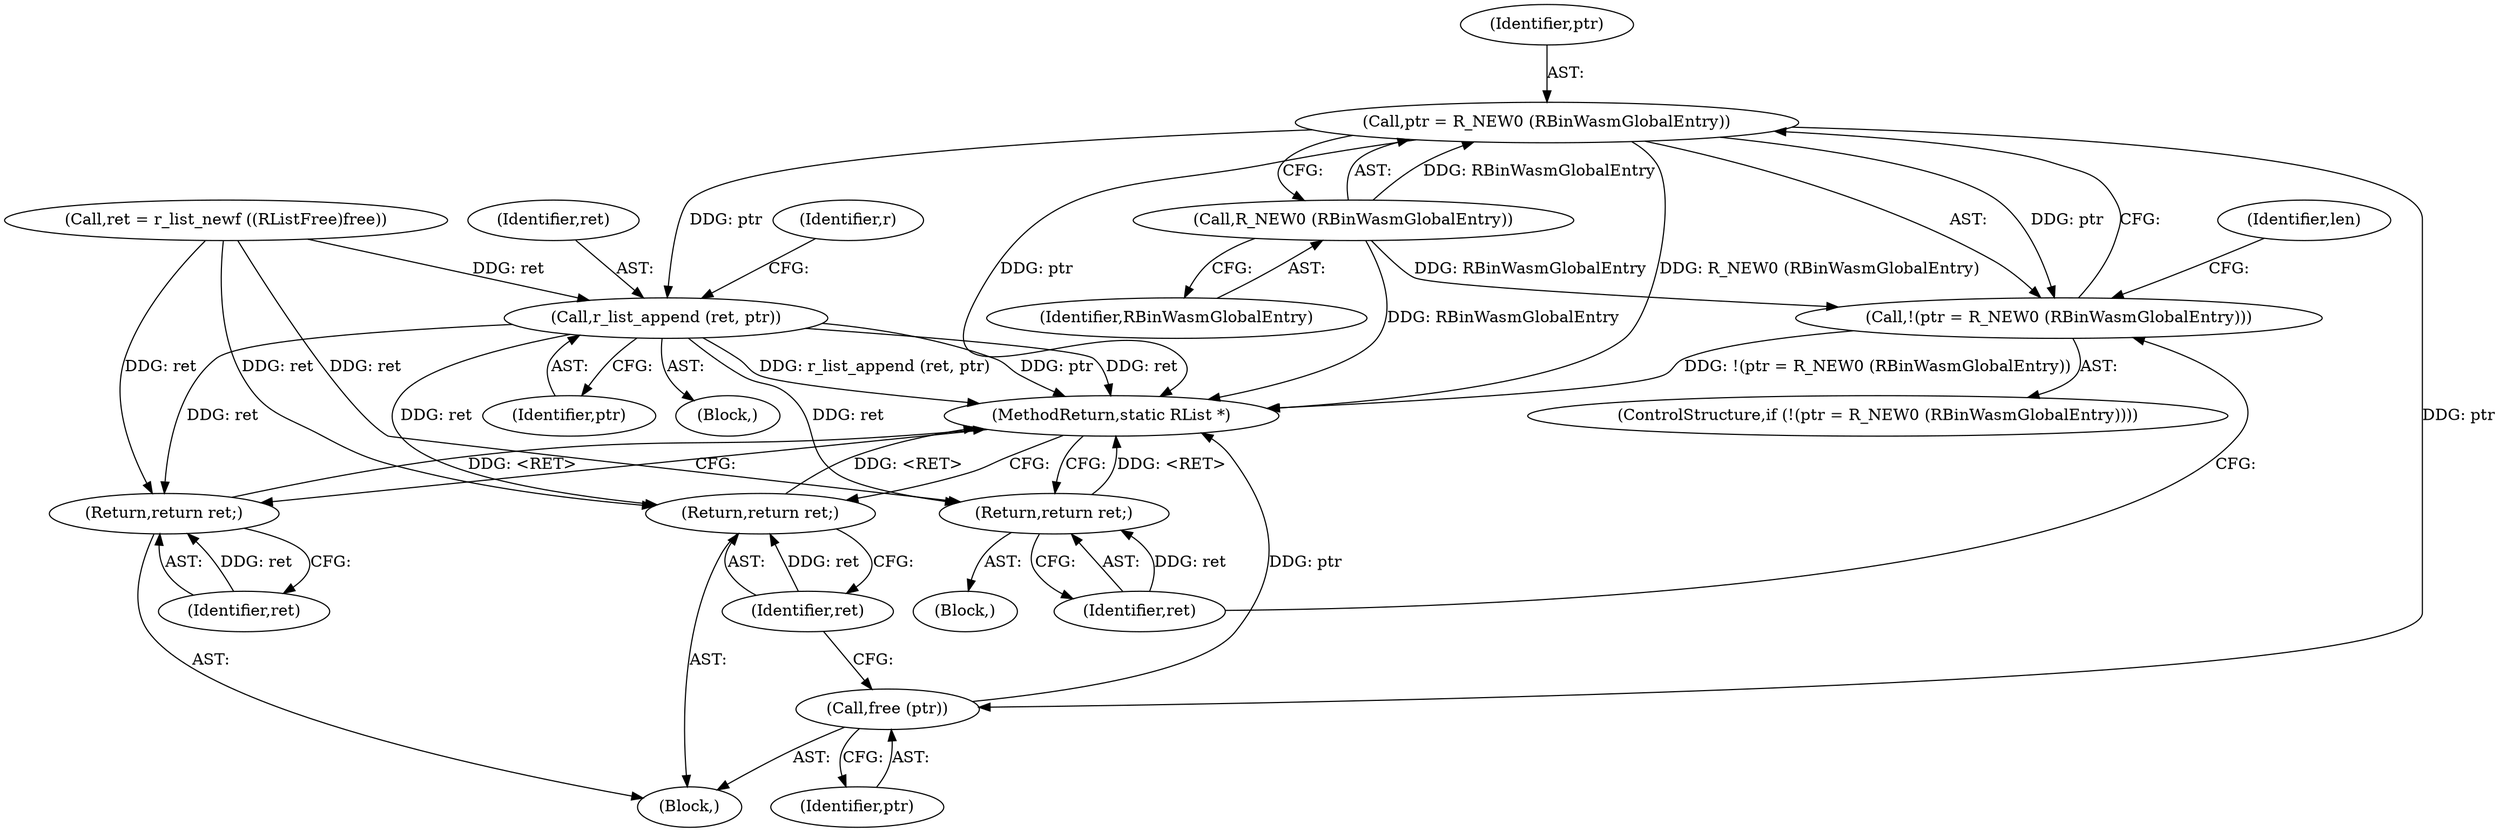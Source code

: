 digraph "0_radare2_d2632f6483a3ceb5d8e0a5fb11142c51c43978b4_2@pointer" {
"1000191" [label="(Call,ptr = R_NEW0 (RBinWasmGlobalEntry))"];
"1000193" [label="(Call,R_NEW0 (RBinWasmGlobalEntry))"];
"1000190" [label="(Call,!(ptr = R_NEW0 (RBinWasmGlobalEntry)))"];
"1000267" [label="(Call,r_list_append (ret, ptr))"];
"1000196" [label="(Return,return ret;)"];
"1000272" [label="(Return,return ret;)"];
"1000277" [label="(Return,return ret;)"];
"1000275" [label="(Call,free (ptr))"];
"1000278" [label="(Identifier,ret)"];
"1000279" [label="(MethodReturn,static RList *)"];
"1000197" [label="(Identifier,ret)"];
"1000188" [label="(Block,)"];
"1000196" [label="(Return,return ret;)"];
"1000267" [label="(Call,r_list_append (ret, ptr))"];
"1000191" [label="(Call,ptr = R_NEW0 (RBinWasmGlobalEntry))"];
"1000273" [label="(Identifier,ret)"];
"1000194" [label="(Identifier,RBinWasmGlobalEntry)"];
"1000277" [label="(Return,return ret;)"];
"1000189" [label="(ControlStructure,if (!(ptr = R_NEW0 (RBinWasmGlobalEntry))))"];
"1000190" [label="(Call,!(ptr = R_NEW0 (RBinWasmGlobalEntry)))"];
"1000271" [label="(Identifier,r)"];
"1000133" [label="(Call,ret = r_list_newf ((RListFree)free))"];
"1000103" [label="(Block,)"];
"1000202" [label="(Identifier,len)"];
"1000275" [label="(Call,free (ptr))"];
"1000269" [label="(Identifier,ptr)"];
"1000195" [label="(Block,)"];
"1000272" [label="(Return,return ret;)"];
"1000268" [label="(Identifier,ret)"];
"1000192" [label="(Identifier,ptr)"];
"1000276" [label="(Identifier,ptr)"];
"1000193" [label="(Call,R_NEW0 (RBinWasmGlobalEntry))"];
"1000191" -> "1000190"  [label="AST: "];
"1000191" -> "1000193"  [label="CFG: "];
"1000192" -> "1000191"  [label="AST: "];
"1000193" -> "1000191"  [label="AST: "];
"1000190" -> "1000191"  [label="CFG: "];
"1000191" -> "1000279"  [label="DDG: R_NEW0 (RBinWasmGlobalEntry)"];
"1000191" -> "1000279"  [label="DDG: ptr"];
"1000191" -> "1000190"  [label="DDG: ptr"];
"1000193" -> "1000191"  [label="DDG: RBinWasmGlobalEntry"];
"1000191" -> "1000267"  [label="DDG: ptr"];
"1000191" -> "1000275"  [label="DDG: ptr"];
"1000193" -> "1000194"  [label="CFG: "];
"1000194" -> "1000193"  [label="AST: "];
"1000193" -> "1000279"  [label="DDG: RBinWasmGlobalEntry"];
"1000193" -> "1000190"  [label="DDG: RBinWasmGlobalEntry"];
"1000190" -> "1000189"  [label="AST: "];
"1000197" -> "1000190"  [label="CFG: "];
"1000202" -> "1000190"  [label="CFG: "];
"1000190" -> "1000279"  [label="DDG: !(ptr = R_NEW0 (RBinWasmGlobalEntry))"];
"1000267" -> "1000188"  [label="AST: "];
"1000267" -> "1000269"  [label="CFG: "];
"1000268" -> "1000267"  [label="AST: "];
"1000269" -> "1000267"  [label="AST: "];
"1000271" -> "1000267"  [label="CFG: "];
"1000267" -> "1000279"  [label="DDG: ptr"];
"1000267" -> "1000279"  [label="DDG: ret"];
"1000267" -> "1000279"  [label="DDG: r_list_append (ret, ptr)"];
"1000267" -> "1000196"  [label="DDG: ret"];
"1000133" -> "1000267"  [label="DDG: ret"];
"1000267" -> "1000272"  [label="DDG: ret"];
"1000267" -> "1000277"  [label="DDG: ret"];
"1000196" -> "1000195"  [label="AST: "];
"1000196" -> "1000197"  [label="CFG: "];
"1000197" -> "1000196"  [label="AST: "];
"1000279" -> "1000196"  [label="CFG: "];
"1000196" -> "1000279"  [label="DDG: <RET>"];
"1000197" -> "1000196"  [label="DDG: ret"];
"1000133" -> "1000196"  [label="DDG: ret"];
"1000272" -> "1000103"  [label="AST: "];
"1000272" -> "1000273"  [label="CFG: "];
"1000273" -> "1000272"  [label="AST: "];
"1000279" -> "1000272"  [label="CFG: "];
"1000272" -> "1000279"  [label="DDG: <RET>"];
"1000273" -> "1000272"  [label="DDG: ret"];
"1000133" -> "1000272"  [label="DDG: ret"];
"1000277" -> "1000103"  [label="AST: "];
"1000277" -> "1000278"  [label="CFG: "];
"1000278" -> "1000277"  [label="AST: "];
"1000279" -> "1000277"  [label="CFG: "];
"1000277" -> "1000279"  [label="DDG: <RET>"];
"1000278" -> "1000277"  [label="DDG: ret"];
"1000133" -> "1000277"  [label="DDG: ret"];
"1000275" -> "1000103"  [label="AST: "];
"1000275" -> "1000276"  [label="CFG: "];
"1000276" -> "1000275"  [label="AST: "];
"1000278" -> "1000275"  [label="CFG: "];
"1000275" -> "1000279"  [label="DDG: ptr"];
}
